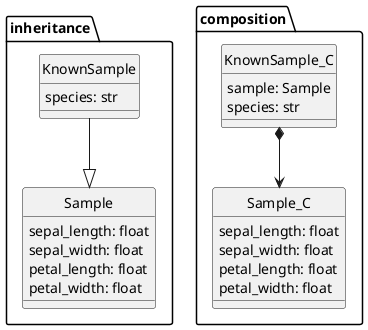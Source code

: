 @startuml
'figure 5: NamedTuple classes'
skinparam monochrome true
skinparam handwritten false
skinparam shadowing false
hide class circle

package inheritance {
class Sample {
    sepal_length: float
    sepal_width: float
    petal_length: float
    petal_width: float
}
class KnownSample {
    species: str
}
KnownSample --|> Sample
}

package composition {
class Sample_C {
    sepal_length: float
    sepal_width: float
    petal_length: float
    petal_width: float
}
class KnownSample_C {
    sample: Sample
    species: str
}
KnownSample_C *--> Sample_C
}
@enduml
